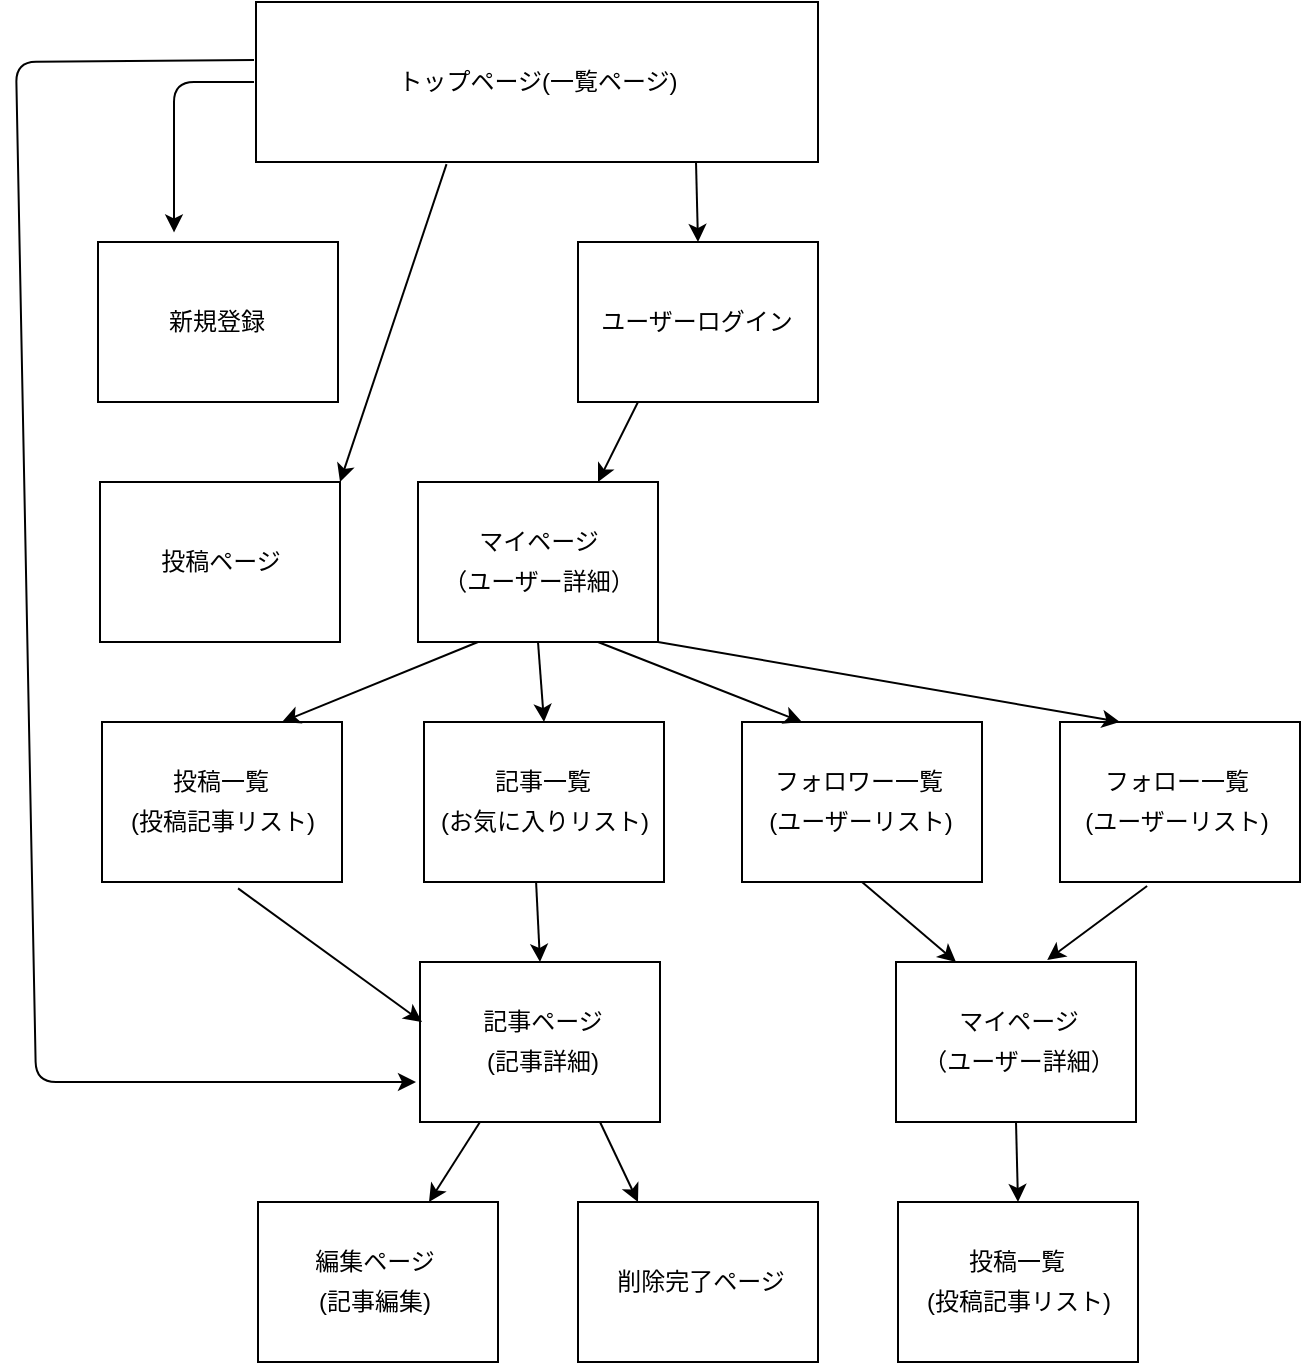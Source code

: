 <mxfile>
    <diagram id="L7yRmDGr-kqdLdJQwgWc" name="ページ1">
        <mxGraphModel dx="509" dy="798" grid="1" gridSize="10" guides="1" tooltips="1" connect="1" arrows="1" fold="1" page="1" pageScale="1" pageWidth="827" pageHeight="1169" math="0" shadow="0">
            <root>
                <mxCell id="0"/>
                <mxCell id="1" parent="0"/>
                <mxCell id="2" value="" style="rounded=0;whiteSpace=wrap;html=1;" parent="1" vertex="1">
                    <mxGeometry x="200" y="80" width="281" height="80" as="geometry"/>
                </mxCell>
                <UserObject label="トップページ(一覧ページ)" placeholders="1" name="Variable" id="68">
                    <mxCell style="text;html=1;strokeColor=none;fillColor=none;align=center;verticalAlign=middle;whiteSpace=wrap;overflow=hidden;" parent="1" vertex="1">
                        <mxGeometry x="241" y="110" width="200" height="20" as="geometry"/>
                    </mxCell>
                </UserObject>
                <mxCell id="73" value="" style="rounded=0;whiteSpace=wrap;html=1;" parent="1" vertex="1">
                    <mxGeometry x="361" y="200" width="120" height="80" as="geometry"/>
                </mxCell>
                <mxCell id="75" value="" style="rounded=0;whiteSpace=wrap;html=1;" parent="1" vertex="1">
                    <mxGeometry x="121" y="200" width="120" height="80" as="geometry"/>
                </mxCell>
                <UserObject label="新規登録" placeholders="1" name="Variable" id="76">
                    <mxCell style="text;html=1;strokeColor=none;fillColor=none;align=center;verticalAlign=middle;whiteSpace=wrap;overflow=hidden;" parent="1" vertex="1">
                        <mxGeometry x="120" y="230" width="121" height="20" as="geometry"/>
                    </mxCell>
                </UserObject>
                <mxCell id="77" value="" style="rounded=0;whiteSpace=wrap;html=1;" parent="1" vertex="1">
                    <mxGeometry x="281" y="320" width="120" height="80" as="geometry"/>
                </mxCell>
                <UserObject label="マイページ" placeholders="1" name="Variable" id="78">
                    <mxCell style="text;html=1;strokeColor=none;fillColor=none;align=center;verticalAlign=middle;whiteSpace=wrap;overflow=hidden;" parent="1" vertex="1">
                        <mxGeometry x="281" y="340" width="121" height="20" as="geometry"/>
                    </mxCell>
                </UserObject>
                <UserObject label="ユーザーログイン" placeholders="1" name="Variable" id="79">
                    <mxCell style="text;html=1;strokeColor=none;fillColor=none;align=center;verticalAlign=middle;whiteSpace=wrap;overflow=hidden;" parent="1" vertex="1">
                        <mxGeometry x="360" y="230" width="121" height="20" as="geometry"/>
                    </mxCell>
                </UserObject>
                <mxCell id="81" value="" style="rounded=0;whiteSpace=wrap;html=1;" parent="1" vertex="1">
                    <mxGeometry x="122" y="320" width="120" height="80" as="geometry"/>
                </mxCell>
                <UserObject label="投稿ページ" placeholders="1" name="Variable" id="82">
                    <mxCell style="text;html=1;strokeColor=none;fillColor=none;align=center;verticalAlign=middle;whiteSpace=wrap;overflow=hidden;" parent="1" vertex="1">
                        <mxGeometry x="122" y="350" width="121" height="20" as="geometry"/>
                    </mxCell>
                </UserObject>
                <UserObject label="（ユーザー詳細）" placeholders="1" name="Variable" id="83">
                    <mxCell style="text;html=1;strokeColor=none;fillColor=none;align=center;verticalAlign=middle;whiteSpace=wrap;overflow=hidden;" parent="1" vertex="1">
                        <mxGeometry x="281" y="360" width="121" height="20" as="geometry"/>
                    </mxCell>
                </UserObject>
                <mxCell id="84" value="" style="rounded=0;whiteSpace=wrap;html=1;" parent="1" vertex="1">
                    <mxGeometry x="443" y="440" width="120" height="80" as="geometry"/>
                </mxCell>
                <mxCell id="86" value="" style="rounded=0;whiteSpace=wrap;html=1;" parent="1" vertex="1">
                    <mxGeometry x="201" y="680" width="120" height="80" as="geometry"/>
                </mxCell>
                <mxCell id="90" value="" style="rounded=0;whiteSpace=wrap;html=1;" parent="1" vertex="1">
                    <mxGeometry x="602" y="440" width="120" height="80" as="geometry"/>
                </mxCell>
                <mxCell id="91" value="" style="rounded=0;whiteSpace=wrap;html=1;" parent="1" vertex="1">
                    <mxGeometry x="284" y="440" width="120" height="80" as="geometry"/>
                </mxCell>
                <UserObject label="フォロー一覧" placeholders="1" name="Variable" id="93">
                    <mxCell style="text;html=1;strokeColor=none;fillColor=none;align=center;verticalAlign=middle;whiteSpace=wrap;overflow=hidden;" parent="1" vertex="1">
                        <mxGeometry x="600" y="460" width="121" height="20" as="geometry"/>
                    </mxCell>
                </UserObject>
                <mxCell id="101" value="" style="rounded=0;whiteSpace=wrap;html=1;" parent="1" vertex="1">
                    <mxGeometry x="282" y="560" width="120" height="80" as="geometry"/>
                </mxCell>
                <UserObject label="(ユーザーリスト)" placeholders="1" name="Variable" id="106">
                    <mxCell style="text;html=1;strokeColor=none;fillColor=none;align=center;verticalAlign=middle;whiteSpace=wrap;overflow=hidden;" parent="1" vertex="1">
                        <mxGeometry x="600" y="480" width="121" height="20" as="geometry"/>
                    </mxCell>
                </UserObject>
                <UserObject label="(記事詳細)" placeholders="1" name="Variable" id="107">
                    <mxCell style="text;html=1;strokeColor=none;fillColor=none;align=center;verticalAlign=middle;whiteSpace=wrap;overflow=hidden;" parent="1" vertex="1">
                        <mxGeometry x="283" y="600" width="121" height="20" as="geometry"/>
                    </mxCell>
                </UserObject>
                <UserObject label="記事ページ" placeholders="1" name="Variable" id="108">
                    <mxCell style="text;html=1;strokeColor=none;fillColor=none;align=center;verticalAlign=middle;whiteSpace=wrap;overflow=hidden;" parent="1" vertex="1">
                        <mxGeometry x="283" y="580" width="121" height="20" as="geometry"/>
                    </mxCell>
                </UserObject>
                <UserObject label="編集ページ" placeholders="1" name="Variable" id="109">
                    <mxCell style="text;html=1;strokeColor=none;fillColor=none;align=center;verticalAlign=middle;whiteSpace=wrap;overflow=hidden;" parent="1" vertex="1">
                        <mxGeometry x="199" y="700" width="121" height="20" as="geometry"/>
                    </mxCell>
                </UserObject>
                <UserObject label="(記事編集)" placeholders="1" name="Variable" id="110">
                    <mxCell style="text;html=1;strokeColor=none;fillColor=none;align=center;verticalAlign=middle;whiteSpace=wrap;overflow=hidden;" parent="1" vertex="1">
                        <mxGeometry x="199" y="720" width="121" height="20" as="geometry"/>
                    </mxCell>
                </UserObject>
                <mxCell id="111" value="" style="rounded=0;whiteSpace=wrap;html=1;" parent="1" vertex="1">
                    <mxGeometry x="361" y="680" width="120" height="80" as="geometry"/>
                </mxCell>
                <UserObject label="削除完了ページ" placeholders="1" name="Variable" id="112">
                    <mxCell style="text;html=1;strokeColor=none;fillColor=none;align=center;verticalAlign=middle;whiteSpace=wrap;overflow=hidden;" parent="1" vertex="1">
                        <mxGeometry x="362" y="710" width="121" height="20" as="geometry"/>
                    </mxCell>
                </UserObject>
                <UserObject label="(お気に入りリスト)" placeholders="1" name="Variable" id="114">
                    <mxCell style="text;html=1;strokeColor=none;fillColor=none;align=center;verticalAlign=middle;whiteSpace=wrap;overflow=hidden;" parent="1" vertex="1">
                        <mxGeometry x="284" y="480" width="121" height="20" as="geometry"/>
                    </mxCell>
                </UserObject>
                <UserObject label="記事一覧" placeholders="1" name="Variable" id="115">
                    <mxCell style="text;html=1;strokeColor=none;fillColor=none;align=center;verticalAlign=middle;whiteSpace=wrap;overflow=hidden;" parent="1" vertex="1">
                        <mxGeometry x="283" y="460" width="121" height="20" as="geometry"/>
                    </mxCell>
                </UserObject>
                <UserObject label="フォロワー一覧" placeholders="1" name="Variable" id="116">
                    <mxCell style="text;html=1;strokeColor=none;fillColor=none;align=center;verticalAlign=middle;whiteSpace=wrap;overflow=hidden;" parent="1" vertex="1">
                        <mxGeometry x="441" y="460" width="121" height="20" as="geometry"/>
                    </mxCell>
                </UserObject>
                <UserObject label="(ユーザーリスト)" placeholders="1" name="Variable" id="117">
                    <mxCell style="text;html=1;strokeColor=none;fillColor=none;align=center;verticalAlign=middle;whiteSpace=wrap;overflow=hidden;" parent="1" vertex="1">
                        <mxGeometry x="442" y="480" width="121" height="20" as="geometry"/>
                    </mxCell>
                </UserObject>
                <mxCell id="118" value="" style="rounded=0;whiteSpace=wrap;html=1;" parent="1" vertex="1">
                    <mxGeometry x="123" y="440" width="120" height="80" as="geometry"/>
                </mxCell>
                <UserObject label="(投稿記事リスト)" placeholders="1" name="Variable" id="119">
                    <mxCell style="text;html=1;strokeColor=none;fillColor=none;align=center;verticalAlign=middle;whiteSpace=wrap;overflow=hidden;" parent="1" vertex="1">
                        <mxGeometry x="123" y="480" width="121" height="20" as="geometry"/>
                    </mxCell>
                </UserObject>
                <UserObject label="投稿一覧" placeholders="1" name="Variable" id="120">
                    <mxCell style="text;html=1;strokeColor=none;fillColor=none;align=center;verticalAlign=middle;whiteSpace=wrap;overflow=hidden;" parent="1" vertex="1">
                        <mxGeometry x="122" y="460" width="121" height="20" as="geometry"/>
                    </mxCell>
                </UserObject>
                <mxCell id="121" value="" style="endArrow=classic;html=1;entryX=0.5;entryY=0;entryDx=0;entryDy=0;" parent="1" target="73" edge="1">
                    <mxGeometry width="50" height="50" relative="1" as="geometry">
                        <mxPoint x="420" y="160" as="sourcePoint"/>
                        <mxPoint x="421" y="190" as="targetPoint"/>
                    </mxGeometry>
                </mxCell>
                <mxCell id="122" value="" style="endArrow=classic;html=1;exitX=0;exitY=0.5;exitDx=0;exitDy=0;entryX=0.325;entryY=-0.06;entryDx=0;entryDy=0;entryPerimeter=0;" parent="1" edge="1">
                    <mxGeometry width="50" height="50" relative="1" as="geometry">
                        <mxPoint x="199" y="120" as="sourcePoint"/>
                        <mxPoint x="159" y="195.2" as="targetPoint"/>
                        <Array as="points">
                            <mxPoint x="159" y="120"/>
                        </Array>
                    </mxGeometry>
                </mxCell>
                <mxCell id="123" value="" style="endArrow=classic;html=1;entryX=0.75;entryY=0;entryDx=0;entryDy=0;exitX=0.25;exitY=1;exitDx=0;exitDy=0;" parent="1" source="73" target="77" edge="1">
                    <mxGeometry width="50" height="50" relative="1" as="geometry">
                        <mxPoint x="430" y="170" as="sourcePoint"/>
                        <mxPoint x="431" y="210" as="targetPoint"/>
                    </mxGeometry>
                </mxCell>
                <mxCell id="124" value="" style="endArrow=classic;html=1;entryX=1;entryY=0;entryDx=0;entryDy=0;exitX=0.339;exitY=1.013;exitDx=0;exitDy=0;exitPerimeter=0;" parent="1" source="2" target="81" edge="1">
                    <mxGeometry width="50" height="50" relative="1" as="geometry">
                        <mxPoint x="360" y="250" as="sourcePoint"/>
                        <mxPoint x="340" y="290" as="targetPoint"/>
                    </mxGeometry>
                </mxCell>
                <mxCell id="127" value="" style="endArrow=classic;html=1;entryX=0.25;entryY=0;entryDx=0;entryDy=0;exitX=1;exitY=1;exitDx=0;exitDy=0;" parent="1" source="77" target="90" edge="1">
                    <mxGeometry width="50" height="50" relative="1" as="geometry">
                        <mxPoint x="570" y="370" as="sourcePoint"/>
                        <mxPoint x="609" y="370" as="targetPoint"/>
                    </mxGeometry>
                </mxCell>
                <mxCell id="128" value="" style="endArrow=classic;html=1;entryX=0.25;entryY=0;entryDx=0;entryDy=0;exitX=0.75;exitY=1;exitDx=0;exitDy=0;" parent="1" source="77" target="84" edge="1">
                    <mxGeometry width="50" height="50" relative="1" as="geometry">
                        <mxPoint x="411" y="410" as="sourcePoint"/>
                        <mxPoint x="642" y="450" as="targetPoint"/>
                    </mxGeometry>
                </mxCell>
                <mxCell id="129" value="" style="endArrow=classic;html=1;entryX=0.5;entryY=0;entryDx=0;entryDy=0;exitX=0.5;exitY=1;exitDx=0;exitDy=0;" parent="1" source="77" target="91" edge="1">
                    <mxGeometry width="50" height="50" relative="1" as="geometry">
                        <mxPoint x="381" y="410" as="sourcePoint"/>
                        <mxPoint x="483" y="450" as="targetPoint"/>
                    </mxGeometry>
                </mxCell>
                <mxCell id="130" value="" style="endArrow=classic;html=1;entryX=0.75;entryY=0;entryDx=0;entryDy=0;exitX=0.25;exitY=1;exitDx=0;exitDy=0;" parent="1" source="77" target="118" edge="1">
                    <mxGeometry width="50" height="50" relative="1" as="geometry">
                        <mxPoint x="351" y="410" as="sourcePoint"/>
                        <mxPoint x="354" y="450" as="targetPoint"/>
                    </mxGeometry>
                </mxCell>
                <mxCell id="133" value="" style="endArrow=classic;html=1;entryX=0.5;entryY=0;entryDx=0;entryDy=0;exitX=0.467;exitY=1;exitDx=0;exitDy=0;exitPerimeter=0;" parent="1" source="91" target="101" edge="1">
                    <mxGeometry width="50" height="50" relative="1" as="geometry">
                        <mxPoint x="340" y="530" as="sourcePoint"/>
                        <mxPoint x="354" y="450" as="targetPoint"/>
                    </mxGeometry>
                </mxCell>
                <mxCell id="134" value="" style="endArrow=classic;html=1;entryX=0;entryY=0.5;entryDx=0;entryDy=0;exitX=0.567;exitY=1.04;exitDx=0;exitDy=0;exitPerimeter=0;" parent="1" source="118" target="108" edge="1">
                    <mxGeometry width="50" height="50" relative="1" as="geometry">
                        <mxPoint x="350.04" y="530" as="sourcePoint"/>
                        <mxPoint x="352" y="570" as="targetPoint"/>
                    </mxGeometry>
                </mxCell>
                <mxCell id="141" value="" style="endArrow=classic;html=1;exitX=0;exitY=0.5;exitDx=0;exitDy=0;" parent="1" edge="1">
                    <mxGeometry width="50" height="50" relative="1" as="geometry">
                        <mxPoint x="199" y="109" as="sourcePoint"/>
                        <mxPoint x="280" y="620" as="targetPoint"/>
                        <Array as="points">
                            <mxPoint x="80" y="110"/>
                            <mxPoint x="90" y="620"/>
                        </Array>
                    </mxGeometry>
                </mxCell>
                <mxCell id="142" value="" style="endArrow=classic;html=1;exitX=0.25;exitY=1;exitDx=0;exitDy=0;" parent="1" source="101" target="86" edge="1">
                    <mxGeometry width="50" height="50" relative="1" as="geometry">
                        <mxPoint x="310" y="650" as="sourcePoint"/>
                        <mxPoint x="352" y="570" as="targetPoint"/>
                    </mxGeometry>
                </mxCell>
                <mxCell id="143" value="" style="endArrow=classic;html=1;exitX=0.75;exitY=1;exitDx=0;exitDy=0;entryX=0.25;entryY=0;entryDx=0;entryDy=0;" parent="1" source="101" target="111" edge="1">
                    <mxGeometry width="50" height="50" relative="1" as="geometry">
                        <mxPoint x="440" y="660" as="sourcePoint"/>
                        <mxPoint x="390" y="660" as="targetPoint"/>
                    </mxGeometry>
                </mxCell>
                <mxCell id="148" value="" style="rounded=0;whiteSpace=wrap;html=1;" vertex="1" parent="1">
                    <mxGeometry x="521" y="680" width="120" height="80" as="geometry"/>
                </mxCell>
                <UserObject label="(投稿記事リスト)" placeholders="1" name="Variable" id="149">
                    <mxCell style="text;html=1;strokeColor=none;fillColor=none;align=center;verticalAlign=middle;whiteSpace=wrap;overflow=hidden;" vertex="1" parent="1">
                        <mxGeometry x="521" y="720" width="121" height="20" as="geometry"/>
                    </mxCell>
                </UserObject>
                <UserObject label="投稿一覧" placeholders="1" name="Variable" id="150">
                    <mxCell style="text;html=1;strokeColor=none;fillColor=none;align=center;verticalAlign=middle;whiteSpace=wrap;overflow=hidden;" vertex="1" parent="1">
                        <mxGeometry x="520" y="700" width="121" height="20" as="geometry"/>
                    </mxCell>
                </UserObject>
                <mxCell id="152" value="" style="rounded=0;whiteSpace=wrap;html=1;" vertex="1" parent="1">
                    <mxGeometry x="520" y="560" width="120" height="80" as="geometry"/>
                </mxCell>
                <UserObject label="マイページ" placeholders="1" name="Variable" id="155">
                    <mxCell style="text;html=1;strokeColor=none;fillColor=none;align=center;verticalAlign=middle;whiteSpace=wrap;overflow=hidden;" vertex="1" parent="1">
                        <mxGeometry x="521" y="580" width="121" height="20" as="geometry"/>
                    </mxCell>
                </UserObject>
                <UserObject label="（ユーザー詳細）" placeholders="1" name="Variable" id="156">
                    <mxCell style="text;html=1;strokeColor=none;fillColor=none;align=center;verticalAlign=middle;whiteSpace=wrap;overflow=hidden;" vertex="1" parent="1">
                        <mxGeometry x="521" y="600" width="121" height="20" as="geometry"/>
                    </mxCell>
                </UserObject>
                <mxCell id="157" value="" style="endArrow=classic;html=1;exitX=0.5;exitY=1;exitDx=0;exitDy=0;entryX=0.25;entryY=0;entryDx=0;entryDy=0;" edge="1" parent="1" source="84" target="152">
                    <mxGeometry width="50" height="50" relative="1" as="geometry">
                        <mxPoint x="382" y="650" as="sourcePoint"/>
                        <mxPoint x="401" y="690" as="targetPoint"/>
                    </mxGeometry>
                </mxCell>
                <mxCell id="158" value="" style="endArrow=classic;html=1;exitX=0.363;exitY=1.025;exitDx=0;exitDy=0;entryX=0.63;entryY=-0.012;entryDx=0;entryDy=0;exitPerimeter=0;entryPerimeter=0;" edge="1" parent="1" source="90" target="152">
                    <mxGeometry width="50" height="50" relative="1" as="geometry">
                        <mxPoint x="513" y="530" as="sourcePoint"/>
                        <mxPoint x="560" y="570" as="targetPoint"/>
                    </mxGeometry>
                </mxCell>
                <mxCell id="159" value="" style="endArrow=classic;html=1;exitX=0.5;exitY=1;exitDx=0;exitDy=0;entryX=0.5;entryY=0;entryDx=0;entryDy=0;" edge="1" parent="1" source="152" target="148">
                    <mxGeometry width="50" height="50" relative="1" as="geometry">
                        <mxPoint x="382" y="650" as="sourcePoint"/>
                        <mxPoint x="401" y="690" as="targetPoint"/>
                    </mxGeometry>
                </mxCell>
            </root>
        </mxGraphModel>
    </diagram>
</mxfile>